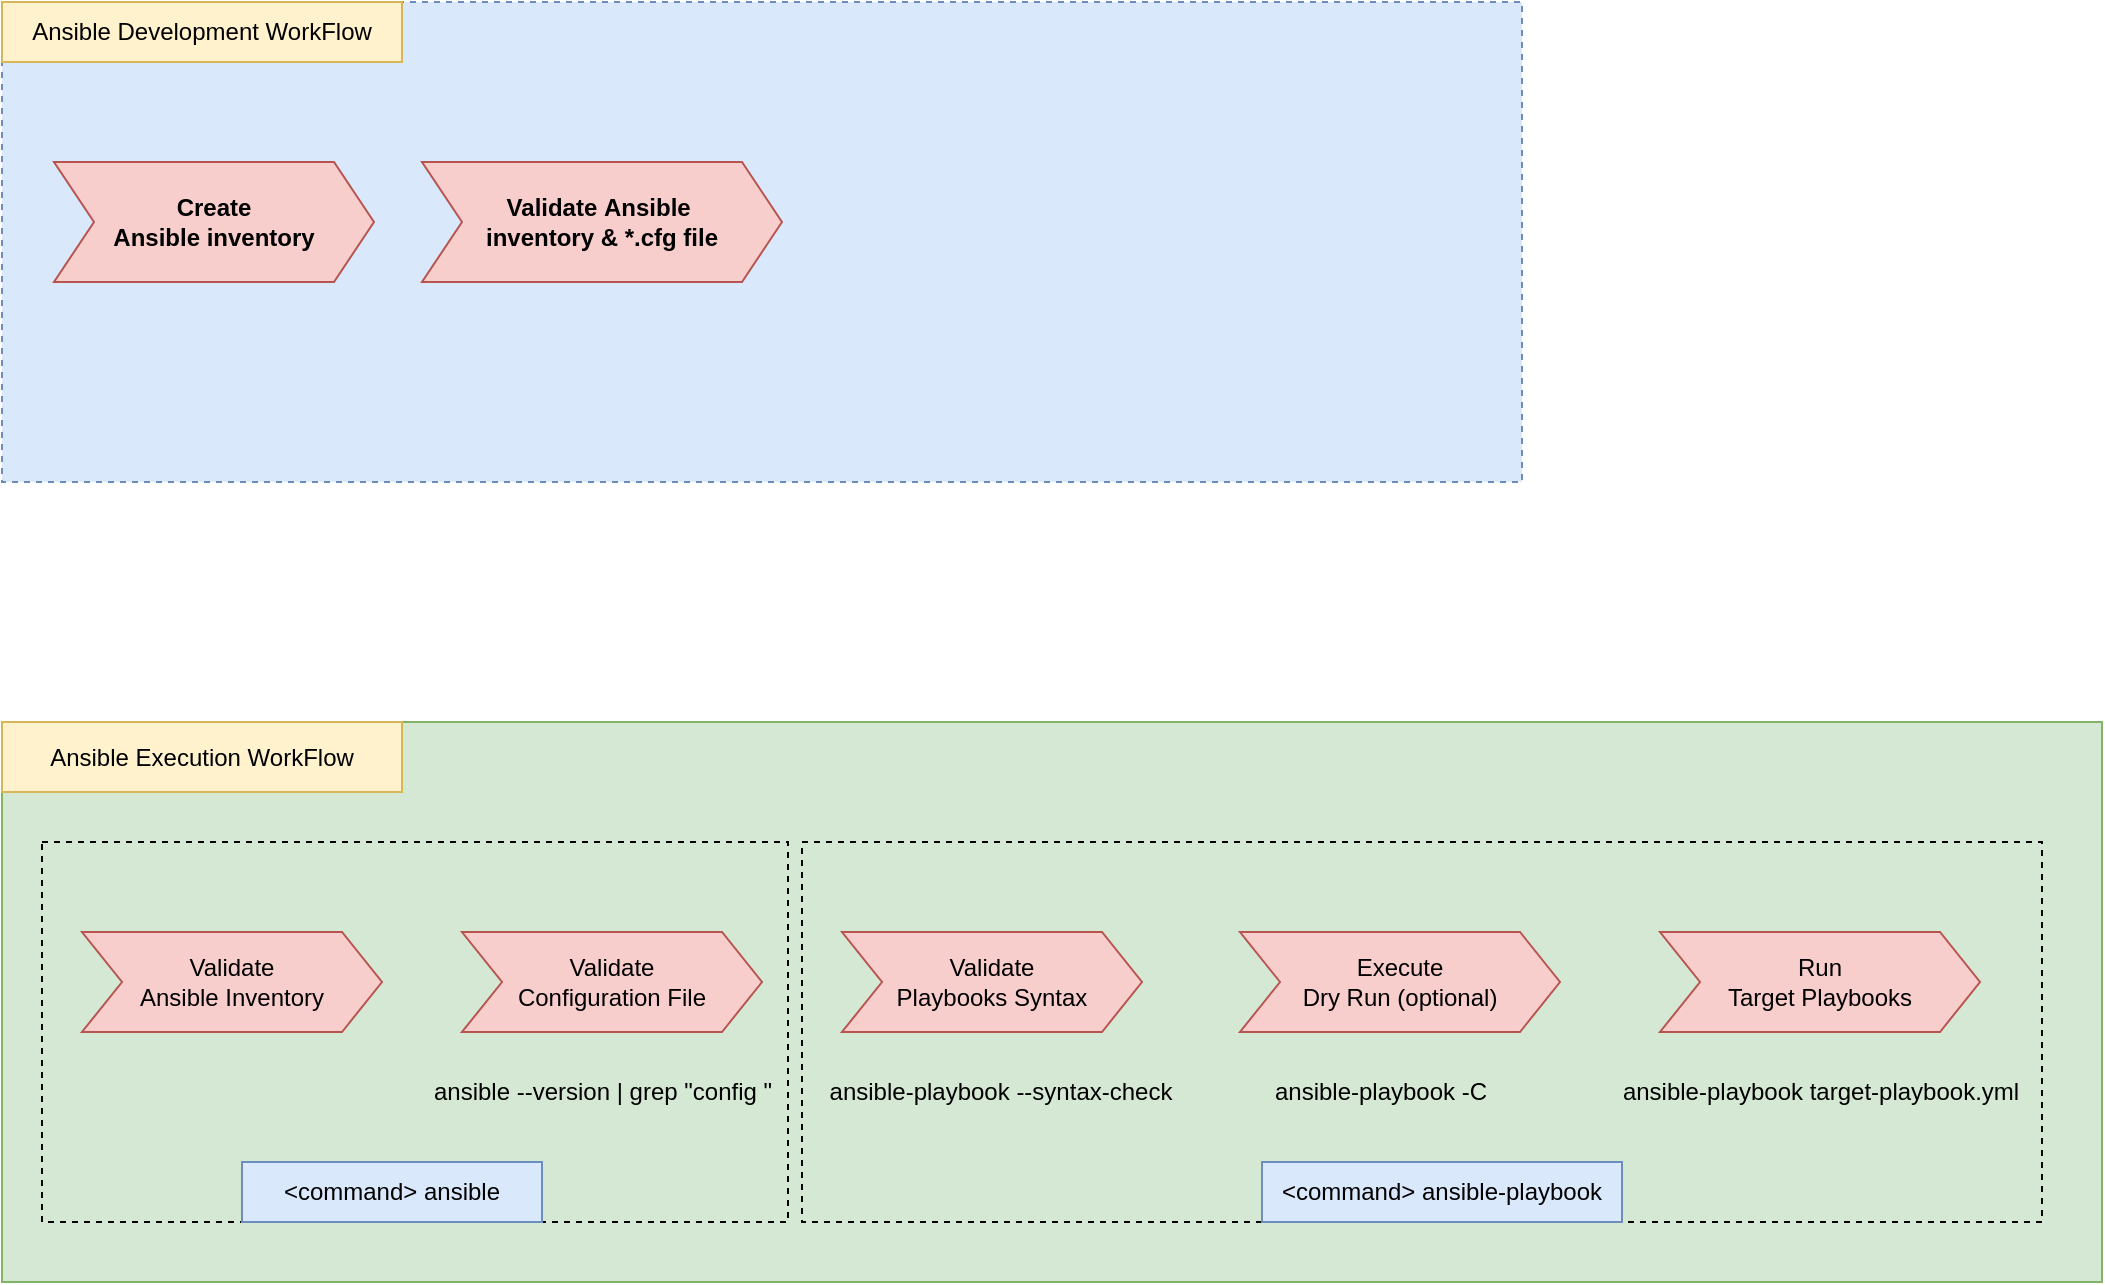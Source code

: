<mxfile version="16.6.3" type="device"><diagram id="ZP-EJt2wsBvCVP3bVQI1" name="Page-1"><mxGraphModel dx="1422" dy="789" grid="1" gridSize="10" guides="1" tooltips="1" connect="1" arrows="1" fold="1" page="1" pageScale="1" pageWidth="850" pageHeight="1100" math="0" shadow="0"><root><mxCell id="0"/><mxCell id="1" parent="0"/><mxCell id="9D0x89TRgKh_m8nwN3Z3-16" value="" style="group" vertex="1" connectable="0" parent="1"><mxGeometry x="40" y="400" width="1050" height="280" as="geometry"/></mxCell><mxCell id="aEU_4s5eGPGdH2wpfHQy-6" value="" style="rounded=0;whiteSpace=wrap;html=1;fillColor=#d5e8d4;strokeColor=#82b366;" parent="9D0x89TRgKh_m8nwN3Z3-16" vertex="1"><mxGeometry width="1050" height="280" as="geometry"/></mxCell><mxCell id="aEU_4s5eGPGdH2wpfHQy-7" value="Ansible Execution WorkFlow" style="rounded=0;whiteSpace=wrap;html=1;strokeColor=#d6b656;fillColor=#fff2cc;" parent="9D0x89TRgKh_m8nwN3Z3-16" vertex="1"><mxGeometry width="200" height="35" as="geometry"/></mxCell><mxCell id="9D0x89TRgKh_m8nwN3Z3-13" value="" style="rounded=0;whiteSpace=wrap;html=1;fillColor=none;dashed=1;" vertex="1" parent="1"><mxGeometry x="440" y="460" width="620" height="190" as="geometry"/></mxCell><mxCell id="XAPDJ3KWHjP6YGUEIG2u-3" value="" style="rounded=0;whiteSpace=wrap;html=1;fillColor=#dae8fc;strokeColor=#6c8ebf;dashed=1;" parent="1" vertex="1"><mxGeometry x="40" y="40" width="760" height="240" as="geometry"/></mxCell><mxCell id="XAPDJ3KWHjP6YGUEIG2u-1" value="Ansible Development WorkFlow" style="rounded=0;whiteSpace=wrap;html=1;strokeColor=#d6b656;fillColor=#fff2cc;" parent="1" vertex="1"><mxGeometry x="40" y="40" width="200" height="30" as="geometry"/></mxCell><mxCell id="XAPDJ3KWHjP6YGUEIG2u-2" value="&lt;div style=&quot;font-weight: 700&quot;&gt;&lt;div&gt;&lt;span&gt;Create&lt;/span&gt;&lt;br&gt;&lt;/div&gt;&lt;div&gt;Ansible inventory&lt;/div&gt;&lt;/div&gt;" style="shape=step;perimeter=stepPerimeter;whiteSpace=wrap;html=1;fixedSize=1;fillColor=#f8cecc;strokeColor=#b85450;" parent="1" vertex="1"><mxGeometry x="66" y="120" width="160" height="60" as="geometry"/></mxCell><mxCell id="XAPDJ3KWHjP6YGUEIG2u-4" value="&lt;div style=&quot;font-weight: 700&quot;&gt;&lt;div&gt;&lt;span&gt;Validate&amp;nbsp;&lt;/span&gt;&lt;span&gt;Ansible&amp;nbsp;&lt;/span&gt;&lt;br&gt;&lt;/div&gt;&lt;div&gt;&lt;span&gt;inventory &amp;amp; *.cfg file&lt;/span&gt;&lt;/div&gt;&lt;/div&gt;" style="shape=step;perimeter=stepPerimeter;whiteSpace=wrap;html=1;fixedSize=1;fillColor=#f8cecc;strokeColor=#b85450;" parent="1" vertex="1"><mxGeometry x="250" y="120" width="180" height="60" as="geometry"/></mxCell><mxCell id="9D0x89TRgKh_m8nwN3Z3-1" value="&lt;div&gt;Validate &lt;br&gt;&lt;/div&gt;&lt;div&gt;Playbooks Syntax&lt;/div&gt;" style="shape=step;perimeter=stepPerimeter;whiteSpace=wrap;html=1;fixedSize=1;fillColor=#f8cecc;strokeColor=#b85450;fontStyle=0" vertex="1" parent="1"><mxGeometry x="460" y="505" width="150" height="50" as="geometry"/></mxCell><mxCell id="9D0x89TRgKh_m8nwN3Z3-3" value="&lt;div&gt;ansible-playbook --syntax-check &lt;/div&gt;" style="text;html=1;align=center;verticalAlign=middle;resizable=0;points=[];autosize=1;strokeColor=none;fillColor=none;" vertex="1" parent="1"><mxGeometry x="444" y="575" width="190" height="20" as="geometry"/></mxCell><mxCell id="9D0x89TRgKh_m8nwN3Z3-5" value="&lt;div&gt;Execute&lt;br&gt;&lt;/div&gt;&lt;div&gt;Dry Run (optional)&lt;br&gt;&lt;/div&gt;" style="shape=step;perimeter=stepPerimeter;whiteSpace=wrap;html=1;fixedSize=1;fillColor=#f8cecc;strokeColor=#b85450;fontStyle=0" vertex="1" parent="1"><mxGeometry x="659" y="505" width="160" height="50" as="geometry"/></mxCell><mxCell id="9D0x89TRgKh_m8nwN3Z3-6" value="&lt;div&gt;ansible-playbook -C &lt;/div&gt;" style="text;html=1;align=center;verticalAlign=middle;resizable=0;points=[];autosize=1;strokeColor=none;fillColor=none;" vertex="1" parent="1"><mxGeometry x="669" y="575" width="120" height="20" as="geometry"/></mxCell><mxCell id="9D0x89TRgKh_m8nwN3Z3-7" value="&lt;div&gt;Run&lt;br&gt;&lt;/div&gt;&lt;div&gt;Target Playbooks&lt;br&gt;&lt;/div&gt;" style="shape=step;perimeter=stepPerimeter;whiteSpace=wrap;html=1;fixedSize=1;fillColor=#f8cecc;strokeColor=#b85450;fontStyle=0" vertex="1" parent="1"><mxGeometry x="869" y="505" width="160" height="50" as="geometry"/></mxCell><mxCell id="9D0x89TRgKh_m8nwN3Z3-8" value="&lt;div&gt;ansible-playbook target-playbook.yml &lt;/div&gt;" style="text;html=1;align=center;verticalAlign=middle;resizable=0;points=[];autosize=1;strokeColor=none;fillColor=none;" vertex="1" parent="1"><mxGeometry x="844" y="575" width="210" height="20" as="geometry"/></mxCell><mxCell id="9D0x89TRgKh_m8nwN3Z3-10" value="&lt;div&gt;Validate &lt;br&gt;&lt;/div&gt;&lt;div&gt;Ansible Inventory&lt;br&gt;&lt;/div&gt;" style="shape=step;perimeter=stepPerimeter;whiteSpace=wrap;html=1;fixedSize=1;fillColor=#f8cecc;strokeColor=#b85450;fontStyle=0" vertex="1" parent="1"><mxGeometry x="80" y="505" width="150" height="50" as="geometry"/></mxCell><mxCell id="9D0x89TRgKh_m8nwN3Z3-11" value="&lt;div&gt;Validate &lt;br&gt;&lt;/div&gt;&lt;div&gt;Configuration File&lt;br&gt;&lt;/div&gt;" style="shape=step;perimeter=stepPerimeter;whiteSpace=wrap;html=1;fixedSize=1;fillColor=#f8cecc;strokeColor=#b85450;fontStyle=0" vertex="1" parent="1"><mxGeometry x="270" y="505" width="150" height="50" as="geometry"/></mxCell><mxCell id="9D0x89TRgKh_m8nwN3Z3-12" value="&lt;div&gt;ansible --version | grep &quot;config &quot; &lt;/div&gt;" style="text;html=1;align=center;verticalAlign=middle;resizable=0;points=[];autosize=1;strokeColor=none;fillColor=none;" vertex="1" parent="1"><mxGeometry x="250" y="575" width="180" height="20" as="geometry"/></mxCell><mxCell id="9D0x89TRgKh_m8nwN3Z3-14" value="&amp;lt;command&amp;gt; ansible-playbook" style="rounded=0;whiteSpace=wrap;html=1;strokeColor=#6c8ebf;fillColor=#dae8fc;" vertex="1" parent="1"><mxGeometry x="670" y="620" width="180" height="30" as="geometry"/></mxCell><mxCell id="9D0x89TRgKh_m8nwN3Z3-15" value="" style="rounded=0;whiteSpace=wrap;html=1;fillColor=none;dashed=1;" vertex="1" parent="1"><mxGeometry x="60" y="460" width="373" height="190" as="geometry"/></mxCell><mxCell id="9D0x89TRgKh_m8nwN3Z3-17" value="&amp;lt;command&amp;gt; ansible" style="rounded=0;whiteSpace=wrap;html=1;strokeColor=#6c8ebf;fillColor=#dae8fc;" vertex="1" parent="1"><mxGeometry x="160" y="620" width="150" height="30" as="geometry"/></mxCell></root></mxGraphModel></diagram></mxfile>